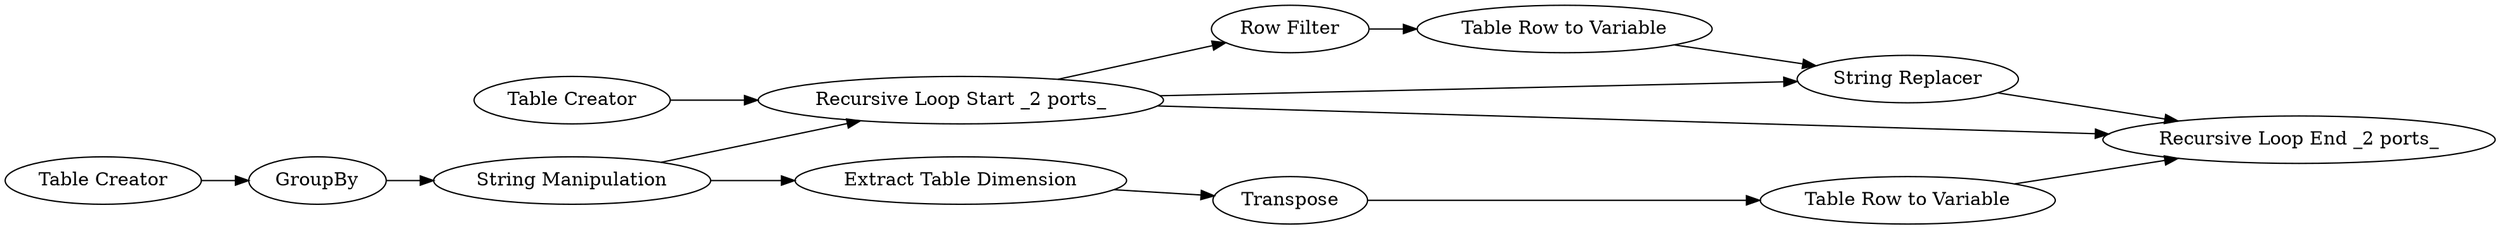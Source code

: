 digraph {
	24 -> 26
	28 -> 24
	27 -> 32
	33 -> 23
	25 -> 33
	33 -> 32
	35 -> 33
	34 -> 35
	32 -> 23
	22 -> 34
	26 -> 23
	35 -> 28
	31 -> 27
	33 -> 31
	24 [label=Transpose]
	27 [label="Table Row to Variable"]
	35 [label="String Manipulation"]
	34 [label=GroupBy]
	22 [label="Table Creator"]
	28 [label="Extract Table Dimension"]
	31 [label="Row Filter"]
	23 [label="Recursive Loop End _2 ports_"]
	26 [label="Table Row to Variable"]
	25 [label="Table Creator"]
	33 [label="Recursive Loop Start _2 ports_"]
	32 [label="String Replacer"]
	rankdir=LR
}
